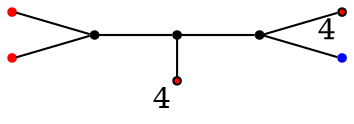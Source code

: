 graph diagram {
node [shape=point,color=black];
rankdir = LR;
subgraph subdiagram {
2 -- 1 -- 3;
}
{7,8} -- 2;
{rank=same;1 -- 4};
3 -- {6,5}
4 [fillcolor=red,xlabel=4];
5 [color=blue];
6 [fillcolor=red,xlabel=4];
7 [color=red];
8 [color=red];
}
